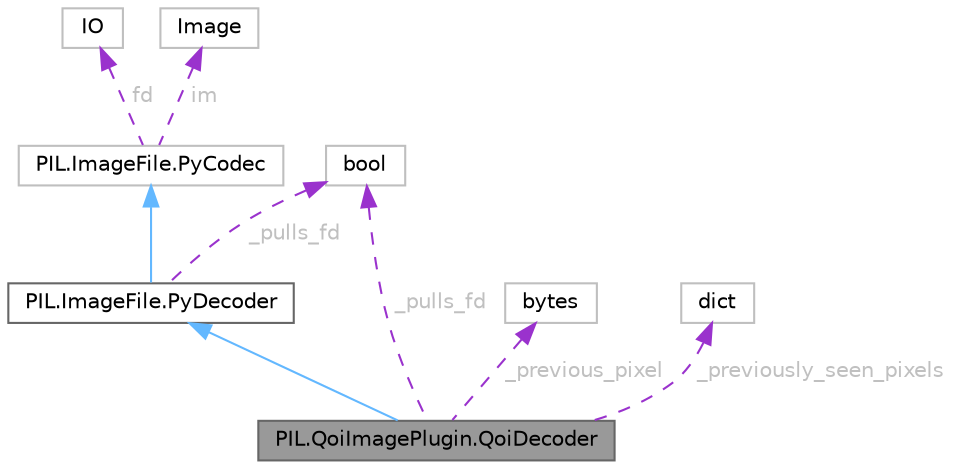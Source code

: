 digraph "PIL.QoiImagePlugin.QoiDecoder"
{
 // LATEX_PDF_SIZE
  bgcolor="transparent";
  edge [fontname=Helvetica,fontsize=10,labelfontname=Helvetica,labelfontsize=10];
  node [fontname=Helvetica,fontsize=10,shape=box,height=0.2,width=0.4];
  Node1 [id="Node000001",label="PIL.QoiImagePlugin.QoiDecoder",height=0.2,width=0.4,color="gray40", fillcolor="grey60", style="filled", fontcolor="black",tooltip=" "];
  Node2 -> Node1 [id="edge1_Node000001_Node000002",dir="back",color="steelblue1",style="solid",tooltip=" "];
  Node2 [id="Node000002",label="PIL.ImageFile.PyDecoder",height=0.2,width=0.4,color="gray40", fillcolor="white", style="filled",URL="$dc/d5b/classPIL_1_1ImageFile_1_1PyDecoder.html",tooltip=" "];
  Node3 -> Node2 [id="edge2_Node000002_Node000003",dir="back",color="steelblue1",style="solid",tooltip=" "];
  Node3 [id="Node000003",label="PIL.ImageFile.PyCodec",height=0.2,width=0.4,color="grey75", fillcolor="white", style="filled",URL="$db/ded/classPIL_1_1ImageFile_1_1PyCodec.html",tooltip=" "];
  Node4 -> Node3 [id="edge3_Node000003_Node000004",dir="back",color="darkorchid3",style="dashed",tooltip=" ",label=" fd",fontcolor="grey" ];
  Node4 [id="Node000004",label="IO",height=0.2,width=0.4,color="grey75", fillcolor="white", style="filled",tooltip=" "];
  Node5 -> Node3 [id="edge4_Node000003_Node000005",dir="back",color="darkorchid3",style="dashed",tooltip=" ",label=" im",fontcolor="grey" ];
  Node5 [id="Node000005",label="Image",height=0.2,width=0.4,color="grey75", fillcolor="white", style="filled",tooltip=" "];
  Node6 -> Node2 [id="edge5_Node000002_Node000006",dir="back",color="darkorchid3",style="dashed",tooltip=" ",label=" _pulls_fd",fontcolor="grey" ];
  Node6 [id="Node000006",label="bool",height=0.2,width=0.4,color="grey75", fillcolor="white", style="filled",tooltip=" "];
  Node6 -> Node1 [id="edge6_Node000001_Node000006",dir="back",color="darkorchid3",style="dashed",tooltip=" ",label=" _pulls_fd",fontcolor="grey" ];
  Node7 -> Node1 [id="edge7_Node000001_Node000007",dir="back",color="darkorchid3",style="dashed",tooltip=" ",label=" _previous_pixel",fontcolor="grey" ];
  Node7 [id="Node000007",label="bytes",height=0.2,width=0.4,color="grey75", fillcolor="white", style="filled",tooltip=" "];
  Node8 -> Node1 [id="edge8_Node000001_Node000008",dir="back",color="darkorchid3",style="dashed",tooltip=" ",label=" _previously_seen_pixels",fontcolor="grey" ];
  Node8 [id="Node000008",label="dict",height=0.2,width=0.4,color="grey75", fillcolor="white", style="filled",tooltip=" "];
}
